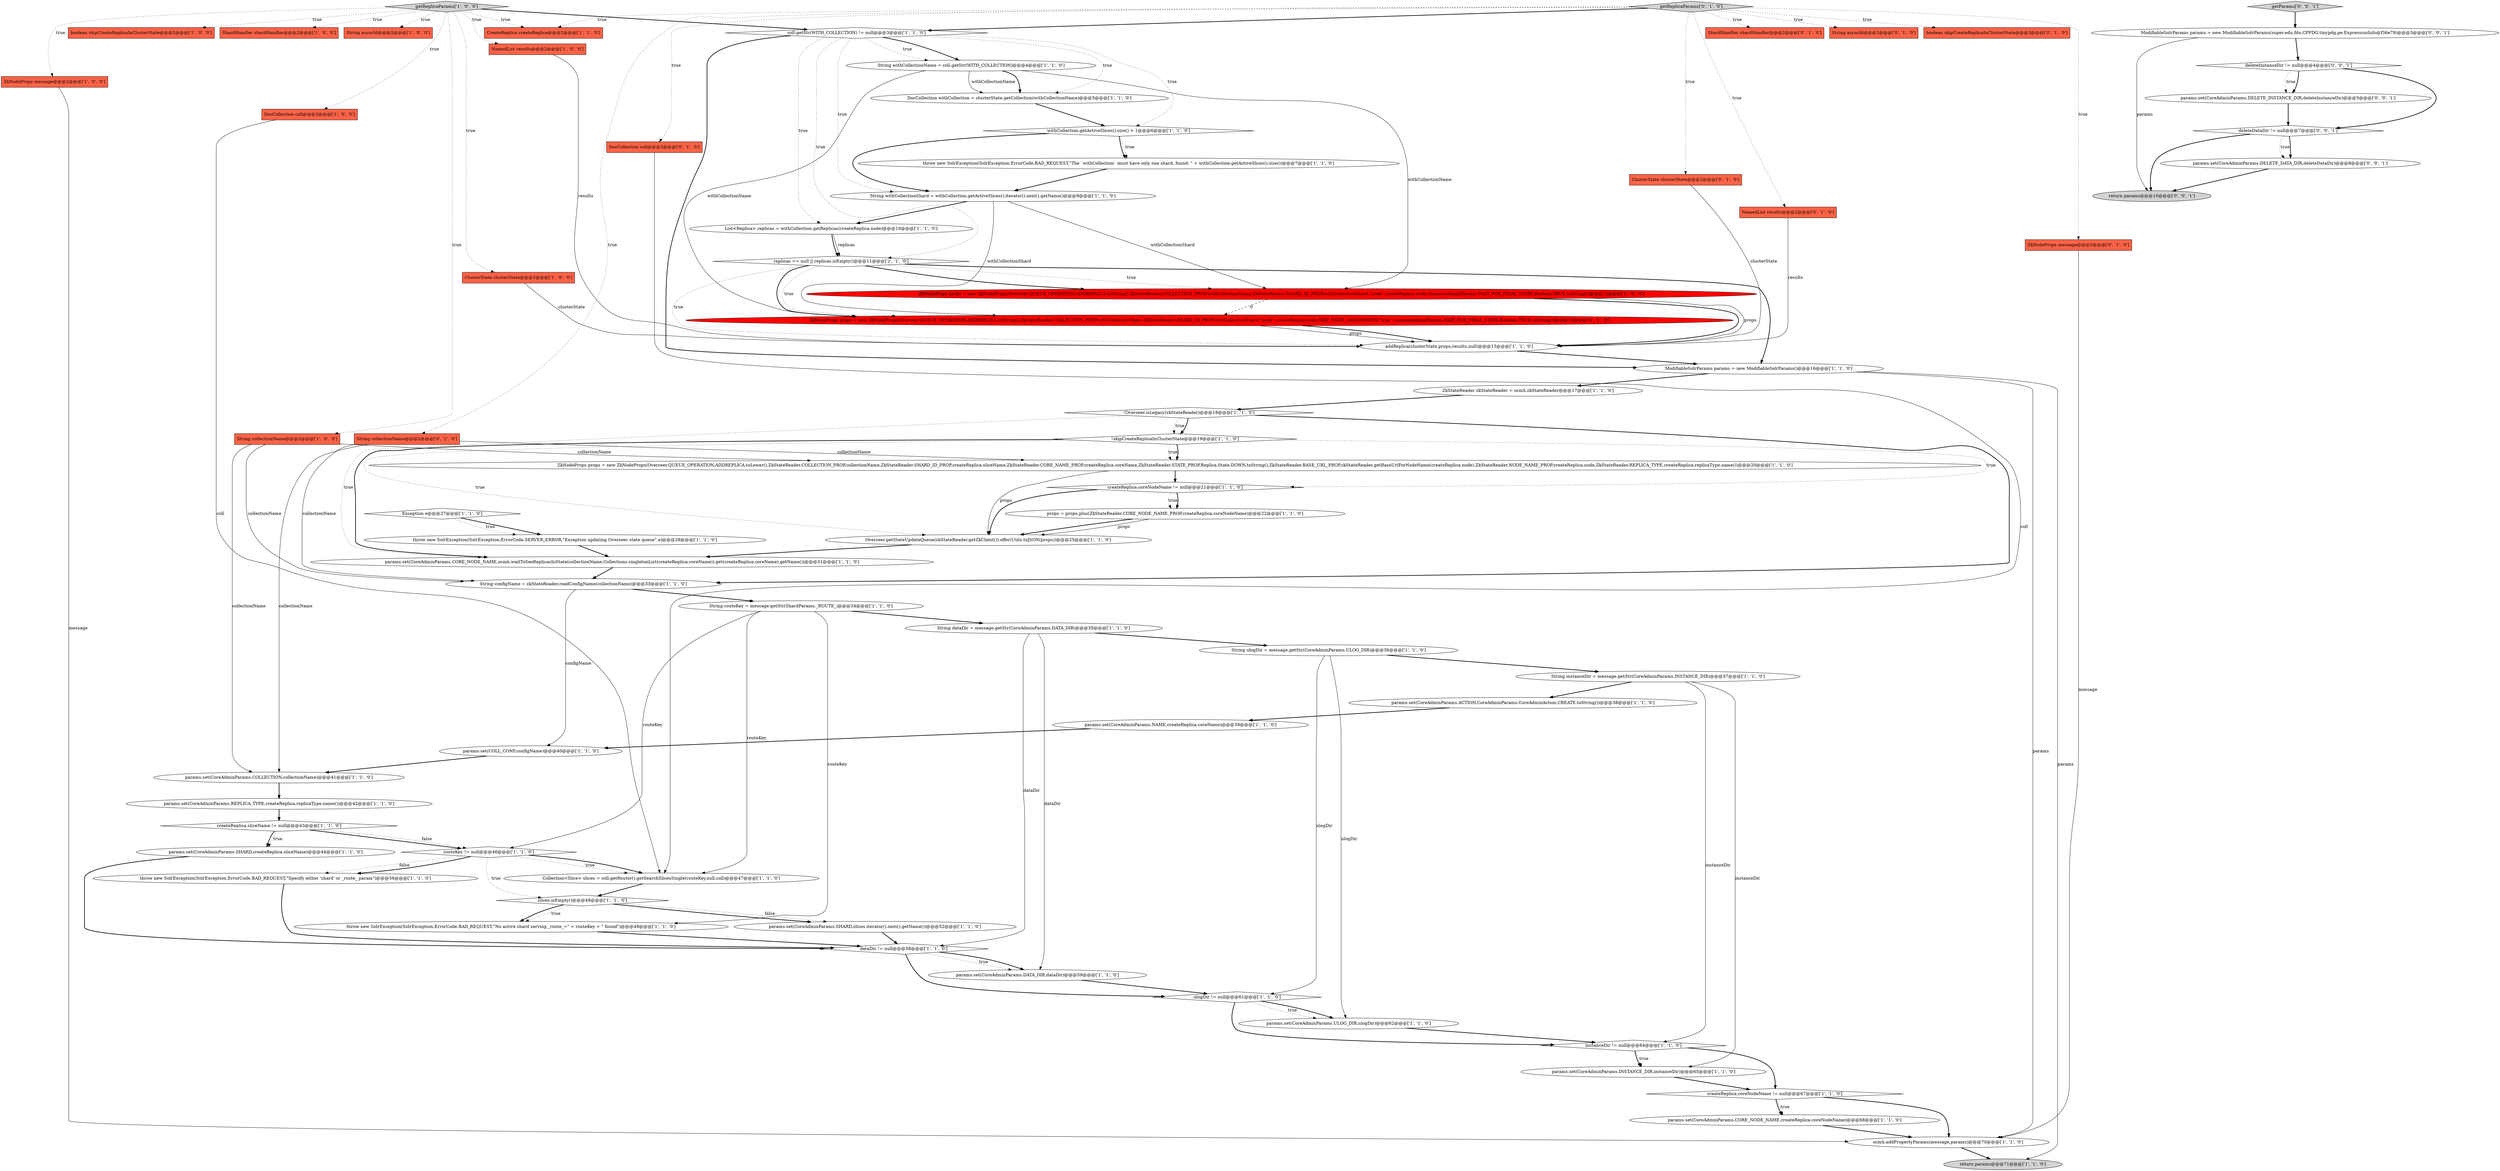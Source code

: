digraph {
44 [style = filled, label = "NamedList results@@@2@@@['1', '0', '0']", fillcolor = tomato, shape = box image = "AAA0AAABBB1BBB"];
28 [style = filled, label = "DocCollection coll@@@2@@@['1', '0', '0']", fillcolor = tomato, shape = box image = "AAA0AAABBB1BBB"];
50 [style = filled, label = "ModifiableSolrParams params = new ModifiableSolrParams()@@@16@@@['1', '1', '0']", fillcolor = white, shape = ellipse image = "AAA0AAABBB1BBB"];
7 [style = filled, label = "params.set(CoreAdminParams.CORE_NODE_NAME,ocmh.waitToSeeReplicasInState(collectionName,Collections.singletonList(createReplica.coreName)).get(createReplica.coreName).getName())@@@31@@@['1', '1', '0']", fillcolor = white, shape = ellipse image = "AAA0AAABBB1BBB"];
3 [style = filled, label = "addReplica(clusterState,props,results,null)@@@13@@@['1', '1', '0']", fillcolor = white, shape = ellipse image = "AAA0AAABBB1BBB"];
29 [style = filled, label = "getReplicaParams['1', '0', '0']", fillcolor = lightgray, shape = diamond image = "AAA0AAABBB1BBB"];
35 [style = filled, label = "params.set(CoreAdminParams.ACTION,CoreAdminParams.CoreAdminAction.CREATE.toString())@@@38@@@['1', '1', '0']", fillcolor = white, shape = ellipse image = "AAA0AAABBB1BBB"];
66 [style = filled, label = "ZkNodeProps props = new ZkNodeProps(Overseer.QUEUE_OPERATION,ADDREPLICA.toString(),ZkStateReader.COLLECTION_PROP,withCollectionName,ZkStateReader.SHARD_ID_PROP,withCollectionShard,\"node\",createReplica.node,SKIP_NODE_ASSIGNMENT,\"true\",CommonAdminParams.WAIT_FOR_FINAL_STATE,Boolean.TRUE.toString())@@@12@@@['0', '1', '0']", fillcolor = red, shape = ellipse image = "AAA1AAABBB2BBB"];
23 [style = filled, label = "params.set(COLL_CONF,configName)@@@40@@@['1', '1', '0']", fillcolor = white, shape = ellipse image = "AAA0AAABBB1BBB"];
49 [style = filled, label = "String dataDir = message.getStr(CoreAdminParams.DATA_DIR)@@@35@@@['1', '1', '0']", fillcolor = white, shape = ellipse image = "AAA0AAABBB1BBB"];
68 [style = filled, label = "getReplicaParams['0', '1', '0']", fillcolor = lightgray, shape = diamond image = "AAA0AAABBB2BBB"];
46 [style = filled, label = "!skipCreateReplicaInClusterState@@@19@@@['1', '1', '0']", fillcolor = white, shape = diamond image = "AAA0AAABBB1BBB"];
16 [style = filled, label = "String instanceDir = message.getStr(CoreAdminParams.INSTANCE_DIR)@@@37@@@['1', '1', '0']", fillcolor = white, shape = ellipse image = "AAA0AAABBB1BBB"];
36 [style = filled, label = "boolean skipCreateReplicaInClusterState@@@2@@@['1', '0', '0']", fillcolor = tomato, shape = box image = "AAA0AAABBB1BBB"];
31 [style = filled, label = "createReplica.coreNodeName != null@@@67@@@['1', '1', '0']", fillcolor = white, shape = diamond image = "AAA0AAABBB1BBB"];
19 [style = filled, label = "throw new SolrException(SolrException.ErrorCode.BAD_REQUEST,\"The `withCollection` must have only one shard, found: \" + withCollection.getActiveSlices().size())@@@7@@@['1', '1', '0']", fillcolor = white, shape = ellipse image = "AAA0AAABBB1BBB"];
20 [style = filled, label = "throw new SolrException(SolrException.ErrorCode.BAD_REQUEST,\"No active shard serving _route_=\" + routeKey + \" found\")@@@49@@@['1', '1', '0']", fillcolor = white, shape = ellipse image = "AAA0AAABBB1BBB"];
69 [style = filled, label = "return params@@@10@@@['0', '0', '1']", fillcolor = lightgray, shape = ellipse image = "AAA0AAABBB3BBB"];
34 [style = filled, label = "ShardHandler shardHandler@@@2@@@['1', '0', '0']", fillcolor = tomato, shape = box image = "AAA0AAABBB1BBB"];
62 [style = filled, label = "ClusterState clusterState@@@2@@@['0', '1', '0']", fillcolor = tomato, shape = box image = "AAA0AAABBB2BBB"];
1 [style = filled, label = "throw new SolrException(SolrException.ErrorCode.SERVER_ERROR,\"Exception updating Overseer state queue\",e)@@@28@@@['1', '1', '0']", fillcolor = white, shape = ellipse image = "AAA0AAABBB1BBB"];
24 [style = filled, label = "List<Replica> replicas = withCollection.getReplicas(createReplica.node)@@@10@@@['1', '1', '0']", fillcolor = white, shape = ellipse image = "AAA0AAABBB1BBB"];
43 [style = filled, label = "instanceDir != null@@@64@@@['1', '1', '0']", fillcolor = white, shape = diamond image = "AAA0AAABBB1BBB"];
63 [style = filled, label = "NamedList results@@@2@@@['0', '1', '0']", fillcolor = tomato, shape = box image = "AAA0AAABBB2BBB"];
72 [style = filled, label = "deleteInstanceDir != null@@@4@@@['0', '0', '1']", fillcolor = white, shape = diamond image = "AAA0AAABBB3BBB"];
30 [style = filled, label = "DocCollection withCollection = clusterState.getCollection(withCollectionName)@@@5@@@['1', '1', '0']", fillcolor = white, shape = ellipse image = "AAA0AAABBB1BBB"];
12 [style = filled, label = "params.set(CoreAdminParams.COLLECTION,collectionName)@@@41@@@['1', '1', '0']", fillcolor = white, shape = ellipse image = "AAA0AAABBB1BBB"];
52 [style = filled, label = "createReplica.sliceName != null@@@43@@@['1', '1', '0']", fillcolor = white, shape = diamond image = "AAA0AAABBB1BBB"];
70 [style = filled, label = "params.set(CoreAdminParams.DELETE_INSTANCE_DIR,deleteInstanceDir)@@@5@@@['0', '0', '1']", fillcolor = white, shape = ellipse image = "AAA0AAABBB3BBB"];
37 [style = filled, label = "throw new SolrException(SolrException.ErrorCode.BAD_REQUEST,\"Specify either 'shard' or _route_ param\")@@@56@@@['1', '1', '0']", fillcolor = white, shape = ellipse image = "AAA0AAABBB1BBB"];
51 [style = filled, label = "slices.isEmpty()@@@48@@@['1', '1', '0']", fillcolor = white, shape = diamond image = "AAA0AAABBB1BBB"];
48 [style = filled, label = "params.set(CoreAdminParams.REPLICA_TYPE,createReplica.replicaType.name())@@@42@@@['1', '1', '0']", fillcolor = white, shape = ellipse image = "AAA0AAABBB1BBB"];
58 [style = filled, label = "params.set(CoreAdminParams.DATA_DIR,dataDir)@@@59@@@['1', '1', '0']", fillcolor = white, shape = ellipse image = "AAA0AAABBB1BBB"];
17 [style = filled, label = "Collection<Slice> slices = coll.getRouter().getSearchSlicesSingle(routeKey,null,coll)@@@47@@@['1', '1', '0']", fillcolor = white, shape = ellipse image = "AAA0AAABBB1BBB"];
41 [style = filled, label = "ZkNodeProps message@@@2@@@['1', '0', '0']", fillcolor = tomato, shape = box image = "AAA0AAABBB1BBB"];
42 [style = filled, label = "replicas == null || replicas.isEmpty()@@@11@@@['1', '1', '0']", fillcolor = white, shape = diamond image = "AAA0AAABBB1BBB"];
32 [style = filled, label = "ZkNodeProps props = new ZkNodeProps(Overseer.QUEUE_OPERATION,ADDREPLICA.toString(),ZkStateReader.COLLECTION_PROP,withCollectionName,ZkStateReader.SHARD_ID_PROP,withCollectionShard,\"node\",createReplica.node,CommonAdminParams.WAIT_FOR_FINAL_STATE,Boolean.TRUE.toString())@@@12@@@['1', '0', '0']", fillcolor = red, shape = ellipse image = "AAA1AAABBB1BBB"];
38 [style = filled, label = "String routeKey = message.getStr(ShardParams._ROUTE_)@@@34@@@['1', '1', '0']", fillcolor = white, shape = ellipse image = "AAA0AAABBB1BBB"];
53 [style = filled, label = "params.set(CoreAdminParams.SHARD,slices.iterator().next().getName())@@@52@@@['1', '1', '0']", fillcolor = white, shape = ellipse image = "AAA0AAABBB1BBB"];
55 [style = filled, label = "ulogDir != null@@@61@@@['1', '1', '0']", fillcolor = white, shape = diamond image = "AAA0AAABBB1BBB"];
64 [style = filled, label = "DocCollection coll@@@2@@@['0', '1', '0']", fillcolor = tomato, shape = box image = "AAA0AAABBB2BBB"];
9 [style = filled, label = "String ulogDir = message.getStr(CoreAdminParams.ULOG_DIR)@@@36@@@['1', '1', '0']", fillcolor = white, shape = ellipse image = "AAA0AAABBB1BBB"];
39 [style = filled, label = "Exception e@@@27@@@['1', '1', '0']", fillcolor = white, shape = diamond image = "AAA0AAABBB1BBB"];
65 [style = filled, label = "ShardHandler shardHandler@@@2@@@['0', '1', '0']", fillcolor = tomato, shape = box image = "AAA0AAABBB2BBB"];
40 [style = filled, label = "ZkStateReader zkStateReader = ocmh.zkStateReader@@@17@@@['1', '1', '0']", fillcolor = white, shape = ellipse image = "AAA0AAABBB1BBB"];
74 [style = filled, label = "getParams['0', '0', '1']", fillcolor = lightgray, shape = diamond image = "AAA0AAABBB3BBB"];
11 [style = filled, label = "String configName = zkStateReader.readConfigName(collectionName)@@@33@@@['1', '1', '0']", fillcolor = white, shape = ellipse image = "AAA0AAABBB1BBB"];
14 [style = filled, label = "Overseer.getStateUpdateQueue(zkStateReader.getZkClient()).offer(Utils.toJSON(props))@@@25@@@['1', '1', '0']", fillcolor = white, shape = ellipse image = "AAA0AAABBB1BBB"];
45 [style = filled, label = "routeKey != null@@@46@@@['1', '1', '0']", fillcolor = white, shape = diamond image = "AAA0AAABBB1BBB"];
57 [style = filled, label = "params.set(CoreAdminParams.SHARD,createReplica.sliceName)@@@44@@@['1', '1', '0']", fillcolor = white, shape = ellipse image = "AAA0AAABBB1BBB"];
47 [style = filled, label = "String asyncId@@@2@@@['1', '0', '0']", fillcolor = tomato, shape = box image = "AAA0AAABBB1BBB"];
13 [style = filled, label = "ClusterState clusterState@@@2@@@['1', '0', '0']", fillcolor = tomato, shape = box image = "AAA0AAABBB1BBB"];
56 [style = filled, label = "CreateReplica createReplica@@@2@@@['1', '1', '0']", fillcolor = tomato, shape = box image = "AAA0AAABBB1BBB"];
60 [style = filled, label = "String asyncId@@@2@@@['0', '1', '0']", fillcolor = tomato, shape = box image = "AAA0AAABBB2BBB"];
33 [style = filled, label = "props = props.plus(ZkStateReader.CORE_NODE_NAME_PROP,createReplica.coreNodeName)@@@22@@@['1', '1', '0']", fillcolor = white, shape = ellipse image = "AAA0AAABBB1BBB"];
2 [style = filled, label = "dataDir != null@@@58@@@['1', '1', '0']", fillcolor = white, shape = diamond image = "AAA0AAABBB1BBB"];
26 [style = filled, label = "ocmh.addPropertyParams(message,params)@@@70@@@['1', '1', '0']", fillcolor = white, shape = ellipse image = "AAA0AAABBB1BBB"];
15 [style = filled, label = "String withCollectionName = coll.getStr(WITH_COLLECTION)@@@4@@@['1', '1', '0']", fillcolor = white, shape = ellipse image = "AAA0AAABBB1BBB"];
21 [style = filled, label = "params.set(CoreAdminParams.CORE_NODE_NAME,createReplica.coreNodeName)@@@68@@@['1', '1', '0']", fillcolor = white, shape = ellipse image = "AAA0AAABBB1BBB"];
54 [style = filled, label = "params.set(CoreAdminParams.INSTANCE_DIR,instanceDir)@@@65@@@['1', '1', '0']", fillcolor = white, shape = ellipse image = "AAA0AAABBB1BBB"];
73 [style = filled, label = "params.set(CoreAdminParams.DELETE_DATA_DIR,deleteDataDir)@@@8@@@['0', '0', '1']", fillcolor = white, shape = ellipse image = "AAA0AAABBB3BBB"];
5 [style = filled, label = "params.set(CoreAdminParams.NAME,createReplica.coreName)@@@39@@@['1', '1', '0']", fillcolor = white, shape = ellipse image = "AAA0AAABBB1BBB"];
22 [style = filled, label = "String collectionName@@@2@@@['1', '0', '0']", fillcolor = tomato, shape = box image = "AAA0AAABBB1BBB"];
71 [style = filled, label = "ModifiableSolrParams params = new ModifiableSolrParams(super.edu.fdu.CPPDG.tinypdg.pe.ExpressionInfo@f36e79)@@@3@@@['0', '0', '1']", fillcolor = white, shape = ellipse image = "AAA0AAABBB3BBB"];
59 [style = filled, label = "boolean skipCreateReplicaInClusterState@@@2@@@['0', '1', '0']", fillcolor = tomato, shape = box image = "AAA0AAABBB2BBB"];
61 [style = filled, label = "String collectionName@@@2@@@['0', '1', '0']", fillcolor = tomato, shape = box image = "AAA0AAABBB2BBB"];
0 [style = filled, label = "params.set(CoreAdminParams.ULOG_DIR,ulogDir)@@@62@@@['1', '1', '0']", fillcolor = white, shape = ellipse image = "AAA0AAABBB1BBB"];
8 [style = filled, label = "withCollection.getActiveSlices().size() > 1@@@6@@@['1', '1', '0']", fillcolor = white, shape = diamond image = "AAA0AAABBB1BBB"];
4 [style = filled, label = "createReplica.coreNodeName != null@@@21@@@['1', '1', '0']", fillcolor = white, shape = diamond image = "AAA0AAABBB1BBB"];
25 [style = filled, label = "String withCollectionShard = withCollection.getActiveSlices().iterator().next().getName()@@@9@@@['1', '1', '0']", fillcolor = white, shape = ellipse image = "AAA0AAABBB1BBB"];
75 [style = filled, label = "deleteDataDir != null@@@7@@@['0', '0', '1']", fillcolor = white, shape = diamond image = "AAA0AAABBB3BBB"];
18 [style = filled, label = "return params@@@71@@@['1', '1', '0']", fillcolor = lightgray, shape = ellipse image = "AAA0AAABBB1BBB"];
27 [style = filled, label = "ZkNodeProps props = new ZkNodeProps(Overseer.QUEUE_OPERATION,ADDREPLICA.toLower(),ZkStateReader.COLLECTION_PROP,collectionName,ZkStateReader.SHARD_ID_PROP,createReplica.sliceName,ZkStateReader.CORE_NAME_PROP,createReplica.coreName,ZkStateReader.STATE_PROP,Replica.State.DOWN.toString(),ZkStateReader.BASE_URL_PROP,zkStateReader.getBaseUrlForNodeName(createReplica.node),ZkStateReader.NODE_NAME_PROP,createReplica.node,ZkStateReader.REPLICA_TYPE,createReplica.replicaType.name())@@@20@@@['1', '1', '0']", fillcolor = white, shape = ellipse image = "AAA0AAABBB1BBB"];
67 [style = filled, label = "ZkNodeProps message@@@2@@@['0', '1', '0']", fillcolor = tomato, shape = box image = "AAA0AAABBB2BBB"];
6 [style = filled, label = "coll.getStr(WITH_COLLECTION) != null@@@3@@@['1', '1', '0']", fillcolor = white, shape = diamond image = "AAA0AAABBB1BBB"];
10 [style = filled, label = "!Overseer.isLegacy(zkStateReader)@@@18@@@['1', '1', '0']", fillcolor = white, shape = diamond image = "AAA0AAABBB1BBB"];
63->3 [style = solid, label="results"];
64->17 [style = solid, label="coll"];
68->64 [style = dotted, label="true"];
32->66 [style = dashed, label="0"];
51->53 [style = bold, label=""];
71->69 [style = solid, label="params"];
15->30 [style = solid, label="withCollectionName"];
31->21 [style = bold, label=""];
68->59 [style = dotted, label="true"];
4->33 [style = dotted, label="true"];
9->16 [style = bold, label=""];
14->7 [style = bold, label=""];
22->27 [style = solid, label="collectionName"];
48->52 [style = bold, label=""];
31->21 [style = dotted, label="true"];
21->26 [style = bold, label=""];
29->6 [style = bold, label=""];
29->13 [style = dotted, label="true"];
38->49 [style = bold, label=""];
46->7 [style = bold, label=""];
43->54 [style = dotted, label="true"];
45->17 [style = dotted, label="true"];
15->32 [style = solid, label="withCollectionName"];
23->12 [style = bold, label=""];
22->11 [style = solid, label="collectionName"];
45->17 [style = bold, label=""];
30->8 [style = bold, label=""];
51->20 [style = dotted, label="true"];
32->3 [style = bold, label=""];
28->17 [style = solid, label="coll"];
38->17 [style = solid, label="routeKey"];
29->36 [style = dotted, label="true"];
75->73 [style = dotted, label="true"];
42->32 [style = dotted, label="true"];
6->15 [style = dotted, label="true"];
52->57 [style = dotted, label="true"];
10->11 [style = bold, label=""];
42->3 [style = dotted, label="true"];
7->11 [style = bold, label=""];
61->12 [style = solid, label="collectionName"];
5->23 [style = bold, label=""];
44->3 [style = solid, label="results"];
52->45 [style = bold, label=""];
75->69 [style = bold, label=""];
12->48 [style = bold, label=""];
73->69 [style = bold, label=""];
29->41 [style = dotted, label="true"];
2->58 [style = dotted, label="true"];
61->11 [style = solid, label="collectionName"];
19->25 [style = bold, label=""];
17->51 [style = bold, label=""];
35->5 [style = bold, label=""];
25->24 [style = bold, label=""];
15->66 [style = solid, label="withCollectionName"];
68->63 [style = dotted, label="true"];
68->67 [style = dotted, label="true"];
16->43 [style = solid, label="instanceDir"];
70->75 [style = bold, label=""];
6->25 [style = dotted, label="true"];
42->32 [style = bold, label=""];
67->26 [style = solid, label="message"];
6->42 [style = dotted, label="true"];
68->6 [style = bold, label=""];
9->55 [style = solid, label="ulogDir"];
57->2 [style = bold, label=""];
25->66 [style = solid, label="withCollectionShard"];
8->19 [style = dotted, label="true"];
2->55 [style = bold, label=""];
6->24 [style = dotted, label="true"];
49->2 [style = solid, label="dataDir"];
4->14 [style = bold, label=""];
68->60 [style = dotted, label="true"];
68->62 [style = dotted, label="true"];
68->56 [style = dotted, label="true"];
68->65 [style = dotted, label="true"];
29->34 [style = dotted, label="true"];
72->75 [style = bold, label=""];
0->43 [style = bold, label=""];
52->45 [style = dotted, label="false"];
51->53 [style = dotted, label="false"];
4->33 [style = bold, label=""];
33->14 [style = solid, label="props"];
1->7 [style = bold, label=""];
51->20 [style = bold, label=""];
6->15 [style = bold, label=""];
25->32 [style = solid, label="withCollectionShard"];
55->0 [style = dotted, label="true"];
71->72 [style = bold, label=""];
13->3 [style = solid, label="clusterState"];
29->22 [style = dotted, label="true"];
31->26 [style = bold, label=""];
29->28 [style = dotted, label="true"];
45->51 [style = dotted, label="true"];
6->8 [style = dotted, label="true"];
22->12 [style = solid, label="collectionName"];
38->45 [style = solid, label="routeKey"];
72->70 [style = dotted, label="true"];
16->54 [style = solid, label="instanceDir"];
75->73 [style = bold, label=""];
39->1 [style = bold, label=""];
32->3 [style = solid, label="props"];
55->43 [style = bold, label=""];
37->2 [style = bold, label=""];
39->1 [style = dotted, label="true"];
43->54 [style = bold, label=""];
41->26 [style = solid, label="message"];
10->46 [style = dotted, label="true"];
43->31 [style = bold, label=""];
24->42 [style = bold, label=""];
42->66 [style = dotted, label="true"];
3->50 [style = bold, label=""];
24->42 [style = solid, label="replicas"];
40->10 [style = bold, label=""];
6->30 [style = dotted, label="true"];
46->4 [style = dotted, label="true"];
29->56 [style = dotted, label="true"];
33->14 [style = bold, label=""];
42->50 [style = bold, label=""];
11->38 [style = bold, label=""];
68->61 [style = dotted, label="true"];
46->14 [style = dotted, label="true"];
8->19 [style = bold, label=""];
72->70 [style = bold, label=""];
74->71 [style = bold, label=""];
50->18 [style = solid, label="params"];
61->27 [style = solid, label="collectionName"];
49->58 [style = solid, label="dataDir"];
10->46 [style = bold, label=""];
42->66 [style = bold, label=""];
29->44 [style = dotted, label="true"];
15->30 [style = bold, label=""];
55->0 [style = bold, label=""];
2->58 [style = bold, label=""];
45->37 [style = dotted, label="false"];
58->55 [style = bold, label=""];
46->27 [style = dotted, label="true"];
53->2 [style = bold, label=""];
38->20 [style = solid, label="routeKey"];
20->2 [style = bold, label=""];
27->4 [style = bold, label=""];
29->47 [style = dotted, label="true"];
54->31 [style = bold, label=""];
50->40 [style = bold, label=""];
6->50 [style = bold, label=""];
46->27 [style = bold, label=""];
50->26 [style = solid, label="params"];
66->3 [style = solid, label="props"];
9->0 [style = solid, label="ulogDir"];
62->3 [style = solid, label="clusterState"];
27->14 [style = solid, label="props"];
66->3 [style = bold, label=""];
45->37 [style = bold, label=""];
16->35 [style = bold, label=""];
52->57 [style = bold, label=""];
49->9 [style = bold, label=""];
8->25 [style = bold, label=""];
11->23 [style = solid, label="configName"];
10->7 [style = dotted, label="true"];
26->18 [style = bold, label=""];
}
